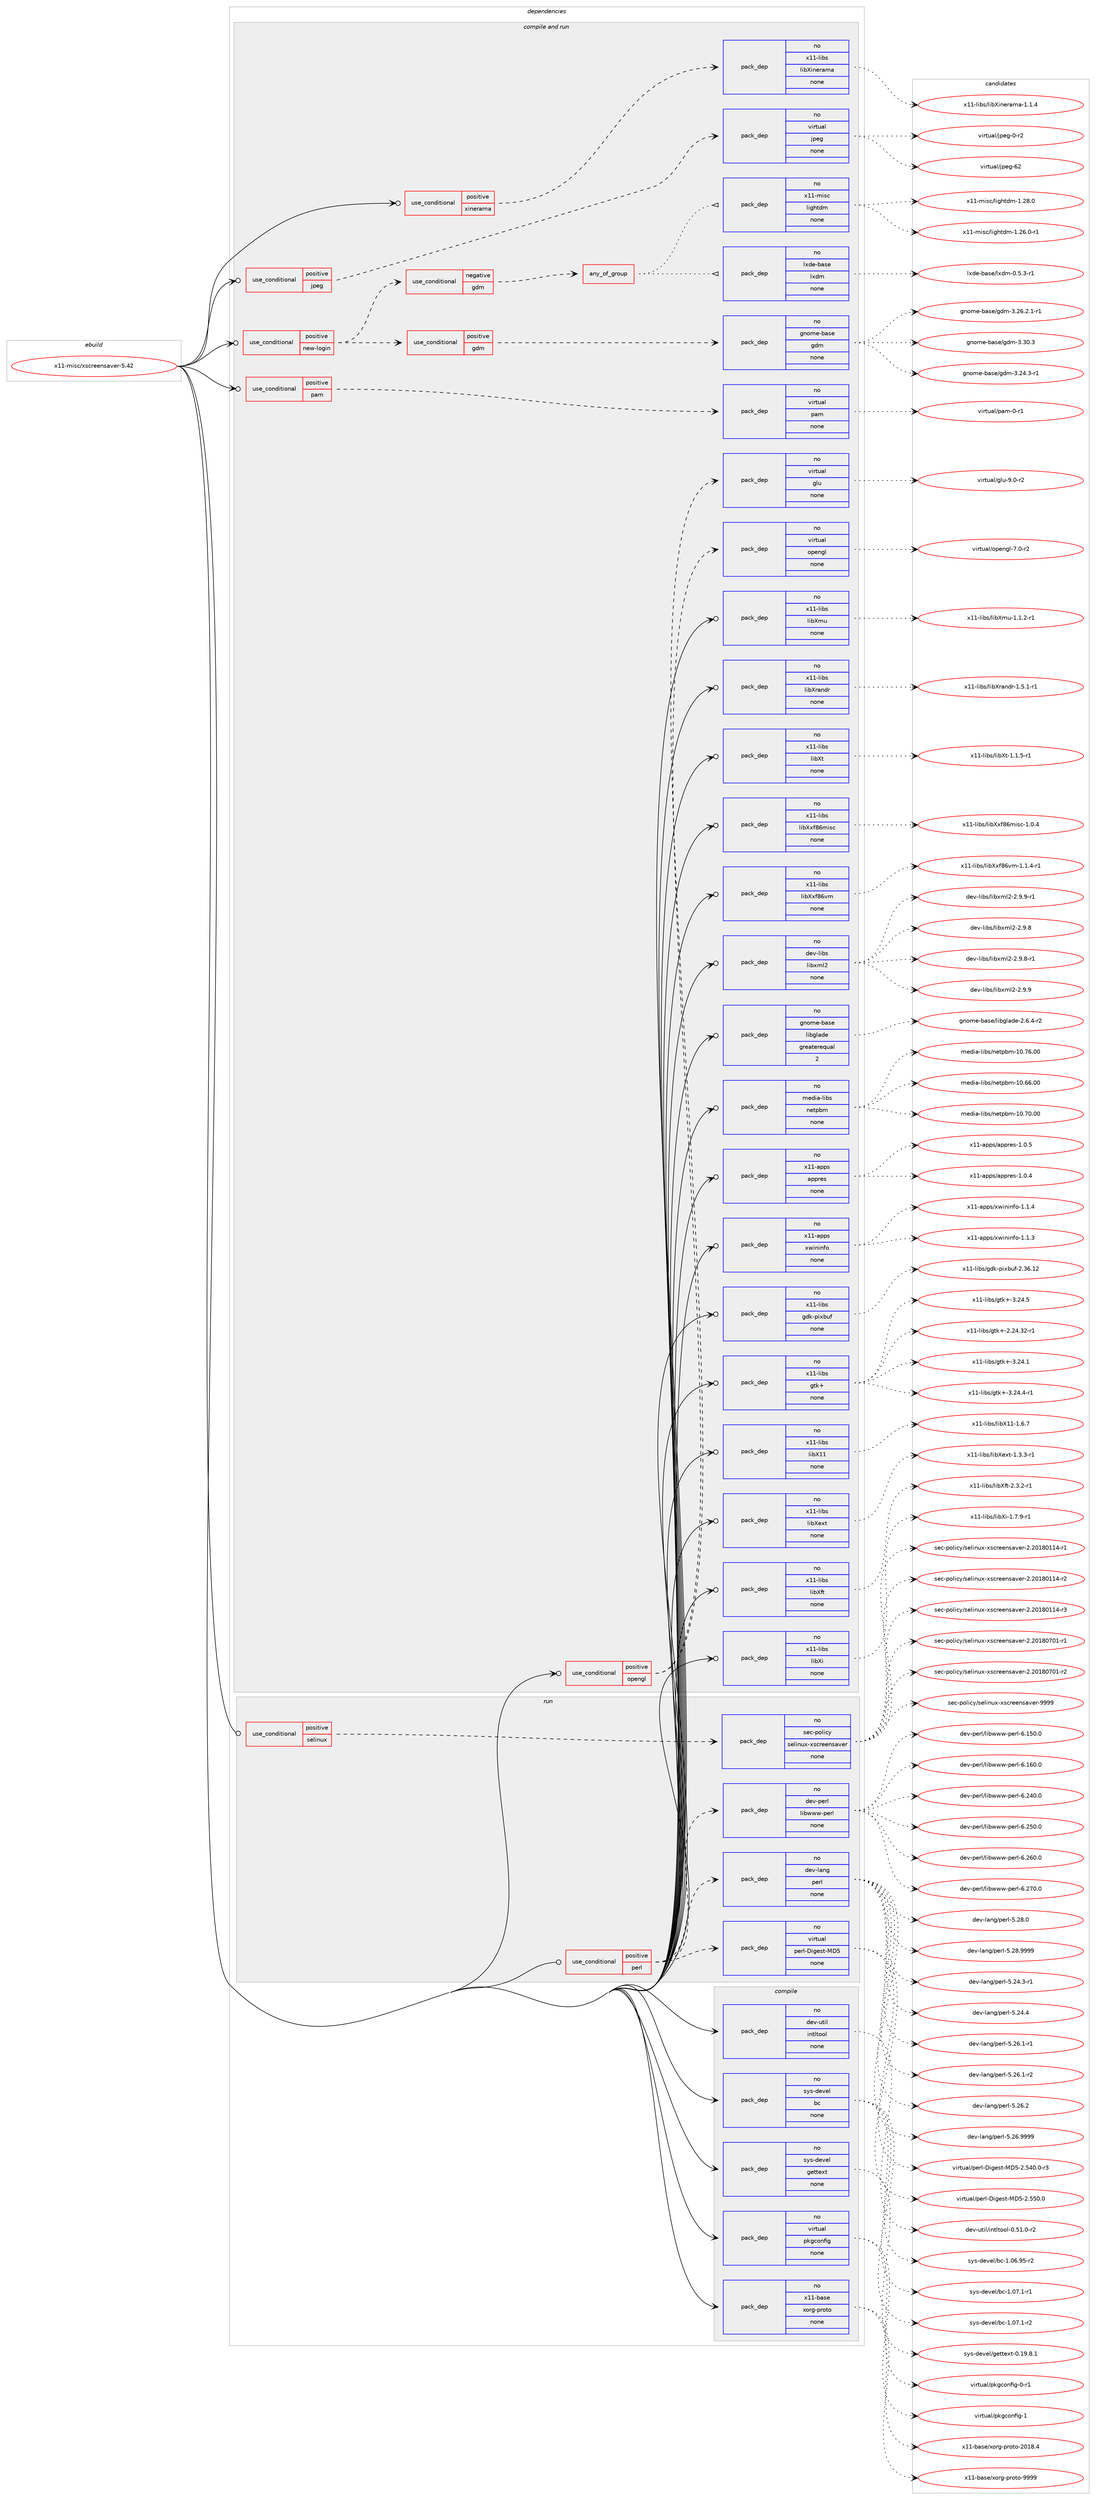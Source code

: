 digraph prolog {

# *************
# Graph options
# *************

newrank=true;
concentrate=true;
compound=true;
graph [rankdir=LR,fontname=Helvetica,fontsize=10,ranksep=1.5];#, ranksep=2.5, nodesep=0.2];
edge  [arrowhead=vee];
node  [fontname=Helvetica,fontsize=10];

# **********
# The ebuild
# **********

subgraph cluster_leftcol {
color=gray;
rank=same;
label=<<i>ebuild</i>>;
id [label="x11-misc/xscreensaver-5.42", color=red, width=4, href="../x11-misc/xscreensaver-5.42.svg"];
}

# ****************
# The dependencies
# ****************

subgraph cluster_midcol {
color=gray;
label=<<i>dependencies</i>>;
subgraph cluster_compile {
fillcolor="#eeeeee";
style=filled;
label=<<i>compile</i>>;
subgraph pack1269517 {
dependency1766155 [label=<<TABLE BORDER="0" CELLBORDER="1" CELLSPACING="0" CELLPADDING="4" WIDTH="220"><TR><TD ROWSPAN="6" CELLPADDING="30">pack_dep</TD></TR><TR><TD WIDTH="110">no</TD></TR><TR><TD>dev-util</TD></TR><TR><TD>intltool</TD></TR><TR><TD>none</TD></TR><TR><TD></TD></TR></TABLE>>, shape=none, color=blue];
}
id:e -> dependency1766155:w [weight=20,style="solid",arrowhead="vee"];
subgraph pack1269518 {
dependency1766156 [label=<<TABLE BORDER="0" CELLBORDER="1" CELLSPACING="0" CELLPADDING="4" WIDTH="220"><TR><TD ROWSPAN="6" CELLPADDING="30">pack_dep</TD></TR><TR><TD WIDTH="110">no</TD></TR><TR><TD>sys-devel</TD></TR><TR><TD>bc</TD></TR><TR><TD>none</TD></TR><TR><TD></TD></TR></TABLE>>, shape=none, color=blue];
}
id:e -> dependency1766156:w [weight=20,style="solid",arrowhead="vee"];
subgraph pack1269519 {
dependency1766157 [label=<<TABLE BORDER="0" CELLBORDER="1" CELLSPACING="0" CELLPADDING="4" WIDTH="220"><TR><TD ROWSPAN="6" CELLPADDING="30">pack_dep</TD></TR><TR><TD WIDTH="110">no</TD></TR><TR><TD>sys-devel</TD></TR><TR><TD>gettext</TD></TR><TR><TD>none</TD></TR><TR><TD></TD></TR></TABLE>>, shape=none, color=blue];
}
id:e -> dependency1766157:w [weight=20,style="solid",arrowhead="vee"];
subgraph pack1269520 {
dependency1766158 [label=<<TABLE BORDER="0" CELLBORDER="1" CELLSPACING="0" CELLPADDING="4" WIDTH="220"><TR><TD ROWSPAN="6" CELLPADDING="30">pack_dep</TD></TR><TR><TD WIDTH="110">no</TD></TR><TR><TD>virtual</TD></TR><TR><TD>pkgconfig</TD></TR><TR><TD>none</TD></TR><TR><TD></TD></TR></TABLE>>, shape=none, color=blue];
}
id:e -> dependency1766158:w [weight=20,style="solid",arrowhead="vee"];
subgraph pack1269521 {
dependency1766159 [label=<<TABLE BORDER="0" CELLBORDER="1" CELLSPACING="0" CELLPADDING="4" WIDTH="220"><TR><TD ROWSPAN="6" CELLPADDING="30">pack_dep</TD></TR><TR><TD WIDTH="110">no</TD></TR><TR><TD>x11-base</TD></TR><TR><TD>xorg-proto</TD></TR><TR><TD>none</TD></TR><TR><TD></TD></TR></TABLE>>, shape=none, color=blue];
}
id:e -> dependency1766159:w [weight=20,style="solid",arrowhead="vee"];
}
subgraph cluster_compileandrun {
fillcolor="#eeeeee";
style=filled;
label=<<i>compile and run</i>>;
subgraph cond466887 {
dependency1766160 [label=<<TABLE BORDER="0" CELLBORDER="1" CELLSPACING="0" CELLPADDING="4"><TR><TD ROWSPAN="3" CELLPADDING="10">use_conditional</TD></TR><TR><TD>positive</TD></TR><TR><TD>jpeg</TD></TR></TABLE>>, shape=none, color=red];
subgraph pack1269522 {
dependency1766161 [label=<<TABLE BORDER="0" CELLBORDER="1" CELLSPACING="0" CELLPADDING="4" WIDTH="220"><TR><TD ROWSPAN="6" CELLPADDING="30">pack_dep</TD></TR><TR><TD WIDTH="110">no</TD></TR><TR><TD>virtual</TD></TR><TR><TD>jpeg</TD></TR><TR><TD>none</TD></TR><TR><TD></TD></TR></TABLE>>, shape=none, color=blue];
}
dependency1766160:e -> dependency1766161:w [weight=20,style="dashed",arrowhead="vee"];
}
id:e -> dependency1766160:w [weight=20,style="solid",arrowhead="odotvee"];
subgraph cond466888 {
dependency1766162 [label=<<TABLE BORDER="0" CELLBORDER="1" CELLSPACING="0" CELLPADDING="4"><TR><TD ROWSPAN="3" CELLPADDING="10">use_conditional</TD></TR><TR><TD>positive</TD></TR><TR><TD>new-login</TD></TR></TABLE>>, shape=none, color=red];
subgraph cond466889 {
dependency1766163 [label=<<TABLE BORDER="0" CELLBORDER="1" CELLSPACING="0" CELLPADDING="4"><TR><TD ROWSPAN="3" CELLPADDING="10">use_conditional</TD></TR><TR><TD>positive</TD></TR><TR><TD>gdm</TD></TR></TABLE>>, shape=none, color=red];
subgraph pack1269523 {
dependency1766164 [label=<<TABLE BORDER="0" CELLBORDER="1" CELLSPACING="0" CELLPADDING="4" WIDTH="220"><TR><TD ROWSPAN="6" CELLPADDING="30">pack_dep</TD></TR><TR><TD WIDTH="110">no</TD></TR><TR><TD>gnome-base</TD></TR><TR><TD>gdm</TD></TR><TR><TD>none</TD></TR><TR><TD></TD></TR></TABLE>>, shape=none, color=blue];
}
dependency1766163:e -> dependency1766164:w [weight=20,style="dashed",arrowhead="vee"];
}
dependency1766162:e -> dependency1766163:w [weight=20,style="dashed",arrowhead="vee"];
subgraph cond466890 {
dependency1766165 [label=<<TABLE BORDER="0" CELLBORDER="1" CELLSPACING="0" CELLPADDING="4"><TR><TD ROWSPAN="3" CELLPADDING="10">use_conditional</TD></TR><TR><TD>negative</TD></TR><TR><TD>gdm</TD></TR></TABLE>>, shape=none, color=red];
subgraph any28743 {
dependency1766166 [label=<<TABLE BORDER="0" CELLBORDER="1" CELLSPACING="0" CELLPADDING="4"><TR><TD CELLPADDING="10">any_of_group</TD></TR></TABLE>>, shape=none, color=red];subgraph pack1269524 {
dependency1766167 [label=<<TABLE BORDER="0" CELLBORDER="1" CELLSPACING="0" CELLPADDING="4" WIDTH="220"><TR><TD ROWSPAN="6" CELLPADDING="30">pack_dep</TD></TR><TR><TD WIDTH="110">no</TD></TR><TR><TD>x11-misc</TD></TR><TR><TD>lightdm</TD></TR><TR><TD>none</TD></TR><TR><TD></TD></TR></TABLE>>, shape=none, color=blue];
}
dependency1766166:e -> dependency1766167:w [weight=20,style="dotted",arrowhead="oinv"];
subgraph pack1269525 {
dependency1766168 [label=<<TABLE BORDER="0" CELLBORDER="1" CELLSPACING="0" CELLPADDING="4" WIDTH="220"><TR><TD ROWSPAN="6" CELLPADDING="30">pack_dep</TD></TR><TR><TD WIDTH="110">no</TD></TR><TR><TD>lxde-base</TD></TR><TR><TD>lxdm</TD></TR><TR><TD>none</TD></TR><TR><TD></TD></TR></TABLE>>, shape=none, color=blue];
}
dependency1766166:e -> dependency1766168:w [weight=20,style="dotted",arrowhead="oinv"];
}
dependency1766165:e -> dependency1766166:w [weight=20,style="dashed",arrowhead="vee"];
}
dependency1766162:e -> dependency1766165:w [weight=20,style="dashed",arrowhead="vee"];
}
id:e -> dependency1766162:w [weight=20,style="solid",arrowhead="odotvee"];
subgraph cond466891 {
dependency1766169 [label=<<TABLE BORDER="0" CELLBORDER="1" CELLSPACING="0" CELLPADDING="4"><TR><TD ROWSPAN="3" CELLPADDING="10">use_conditional</TD></TR><TR><TD>positive</TD></TR><TR><TD>opengl</TD></TR></TABLE>>, shape=none, color=red];
subgraph pack1269526 {
dependency1766170 [label=<<TABLE BORDER="0" CELLBORDER="1" CELLSPACING="0" CELLPADDING="4" WIDTH="220"><TR><TD ROWSPAN="6" CELLPADDING="30">pack_dep</TD></TR><TR><TD WIDTH="110">no</TD></TR><TR><TD>virtual</TD></TR><TR><TD>glu</TD></TR><TR><TD>none</TD></TR><TR><TD></TD></TR></TABLE>>, shape=none, color=blue];
}
dependency1766169:e -> dependency1766170:w [weight=20,style="dashed",arrowhead="vee"];
subgraph pack1269527 {
dependency1766171 [label=<<TABLE BORDER="0" CELLBORDER="1" CELLSPACING="0" CELLPADDING="4" WIDTH="220"><TR><TD ROWSPAN="6" CELLPADDING="30">pack_dep</TD></TR><TR><TD WIDTH="110">no</TD></TR><TR><TD>virtual</TD></TR><TR><TD>opengl</TD></TR><TR><TD>none</TD></TR><TR><TD></TD></TR></TABLE>>, shape=none, color=blue];
}
dependency1766169:e -> dependency1766171:w [weight=20,style="dashed",arrowhead="vee"];
}
id:e -> dependency1766169:w [weight=20,style="solid",arrowhead="odotvee"];
subgraph cond466892 {
dependency1766172 [label=<<TABLE BORDER="0" CELLBORDER="1" CELLSPACING="0" CELLPADDING="4"><TR><TD ROWSPAN="3" CELLPADDING="10">use_conditional</TD></TR><TR><TD>positive</TD></TR><TR><TD>pam</TD></TR></TABLE>>, shape=none, color=red];
subgraph pack1269528 {
dependency1766173 [label=<<TABLE BORDER="0" CELLBORDER="1" CELLSPACING="0" CELLPADDING="4" WIDTH="220"><TR><TD ROWSPAN="6" CELLPADDING="30">pack_dep</TD></TR><TR><TD WIDTH="110">no</TD></TR><TR><TD>virtual</TD></TR><TR><TD>pam</TD></TR><TR><TD>none</TD></TR><TR><TD></TD></TR></TABLE>>, shape=none, color=blue];
}
dependency1766172:e -> dependency1766173:w [weight=20,style="dashed",arrowhead="vee"];
}
id:e -> dependency1766172:w [weight=20,style="solid",arrowhead="odotvee"];
subgraph cond466893 {
dependency1766174 [label=<<TABLE BORDER="0" CELLBORDER="1" CELLSPACING="0" CELLPADDING="4"><TR><TD ROWSPAN="3" CELLPADDING="10">use_conditional</TD></TR><TR><TD>positive</TD></TR><TR><TD>xinerama</TD></TR></TABLE>>, shape=none, color=red];
subgraph pack1269529 {
dependency1766175 [label=<<TABLE BORDER="0" CELLBORDER="1" CELLSPACING="0" CELLPADDING="4" WIDTH="220"><TR><TD ROWSPAN="6" CELLPADDING="30">pack_dep</TD></TR><TR><TD WIDTH="110">no</TD></TR><TR><TD>x11-libs</TD></TR><TR><TD>libXinerama</TD></TR><TR><TD>none</TD></TR><TR><TD></TD></TR></TABLE>>, shape=none, color=blue];
}
dependency1766174:e -> dependency1766175:w [weight=20,style="dashed",arrowhead="vee"];
}
id:e -> dependency1766174:w [weight=20,style="solid",arrowhead="odotvee"];
subgraph pack1269530 {
dependency1766176 [label=<<TABLE BORDER="0" CELLBORDER="1" CELLSPACING="0" CELLPADDING="4" WIDTH="220"><TR><TD ROWSPAN="6" CELLPADDING="30">pack_dep</TD></TR><TR><TD WIDTH="110">no</TD></TR><TR><TD>dev-libs</TD></TR><TR><TD>libxml2</TD></TR><TR><TD>none</TD></TR><TR><TD></TD></TR></TABLE>>, shape=none, color=blue];
}
id:e -> dependency1766176:w [weight=20,style="solid",arrowhead="odotvee"];
subgraph pack1269531 {
dependency1766177 [label=<<TABLE BORDER="0" CELLBORDER="1" CELLSPACING="0" CELLPADDING="4" WIDTH="220"><TR><TD ROWSPAN="6" CELLPADDING="30">pack_dep</TD></TR><TR><TD WIDTH="110">no</TD></TR><TR><TD>gnome-base</TD></TR><TR><TD>libglade</TD></TR><TR><TD>greaterequal</TD></TR><TR><TD>2</TD></TR></TABLE>>, shape=none, color=blue];
}
id:e -> dependency1766177:w [weight=20,style="solid",arrowhead="odotvee"];
subgraph pack1269532 {
dependency1766178 [label=<<TABLE BORDER="0" CELLBORDER="1" CELLSPACING="0" CELLPADDING="4" WIDTH="220"><TR><TD ROWSPAN="6" CELLPADDING="30">pack_dep</TD></TR><TR><TD WIDTH="110">no</TD></TR><TR><TD>media-libs</TD></TR><TR><TD>netpbm</TD></TR><TR><TD>none</TD></TR><TR><TD></TD></TR></TABLE>>, shape=none, color=blue];
}
id:e -> dependency1766178:w [weight=20,style="solid",arrowhead="odotvee"];
subgraph pack1269533 {
dependency1766179 [label=<<TABLE BORDER="0" CELLBORDER="1" CELLSPACING="0" CELLPADDING="4" WIDTH="220"><TR><TD ROWSPAN="6" CELLPADDING="30">pack_dep</TD></TR><TR><TD WIDTH="110">no</TD></TR><TR><TD>x11-apps</TD></TR><TR><TD>appres</TD></TR><TR><TD>none</TD></TR><TR><TD></TD></TR></TABLE>>, shape=none, color=blue];
}
id:e -> dependency1766179:w [weight=20,style="solid",arrowhead="odotvee"];
subgraph pack1269534 {
dependency1766180 [label=<<TABLE BORDER="0" CELLBORDER="1" CELLSPACING="0" CELLPADDING="4" WIDTH="220"><TR><TD ROWSPAN="6" CELLPADDING="30">pack_dep</TD></TR><TR><TD WIDTH="110">no</TD></TR><TR><TD>x11-apps</TD></TR><TR><TD>xwininfo</TD></TR><TR><TD>none</TD></TR><TR><TD></TD></TR></TABLE>>, shape=none, color=blue];
}
id:e -> dependency1766180:w [weight=20,style="solid",arrowhead="odotvee"];
subgraph pack1269535 {
dependency1766181 [label=<<TABLE BORDER="0" CELLBORDER="1" CELLSPACING="0" CELLPADDING="4" WIDTH="220"><TR><TD ROWSPAN="6" CELLPADDING="30">pack_dep</TD></TR><TR><TD WIDTH="110">no</TD></TR><TR><TD>x11-libs</TD></TR><TR><TD>gdk-pixbuf</TD></TR><TR><TD>none</TD></TR><TR><TD></TD></TR></TABLE>>, shape=none, color=blue];
}
id:e -> dependency1766181:w [weight=20,style="solid",arrowhead="odotvee"];
subgraph pack1269536 {
dependency1766182 [label=<<TABLE BORDER="0" CELLBORDER="1" CELLSPACING="0" CELLPADDING="4" WIDTH="220"><TR><TD ROWSPAN="6" CELLPADDING="30">pack_dep</TD></TR><TR><TD WIDTH="110">no</TD></TR><TR><TD>x11-libs</TD></TR><TR><TD>gtk+</TD></TR><TR><TD>none</TD></TR><TR><TD></TD></TR></TABLE>>, shape=none, color=blue];
}
id:e -> dependency1766182:w [weight=20,style="solid",arrowhead="odotvee"];
subgraph pack1269537 {
dependency1766183 [label=<<TABLE BORDER="0" CELLBORDER="1" CELLSPACING="0" CELLPADDING="4" WIDTH="220"><TR><TD ROWSPAN="6" CELLPADDING="30">pack_dep</TD></TR><TR><TD WIDTH="110">no</TD></TR><TR><TD>x11-libs</TD></TR><TR><TD>libX11</TD></TR><TR><TD>none</TD></TR><TR><TD></TD></TR></TABLE>>, shape=none, color=blue];
}
id:e -> dependency1766183:w [weight=20,style="solid",arrowhead="odotvee"];
subgraph pack1269538 {
dependency1766184 [label=<<TABLE BORDER="0" CELLBORDER="1" CELLSPACING="0" CELLPADDING="4" WIDTH="220"><TR><TD ROWSPAN="6" CELLPADDING="30">pack_dep</TD></TR><TR><TD WIDTH="110">no</TD></TR><TR><TD>x11-libs</TD></TR><TR><TD>libXext</TD></TR><TR><TD>none</TD></TR><TR><TD></TD></TR></TABLE>>, shape=none, color=blue];
}
id:e -> dependency1766184:w [weight=20,style="solid",arrowhead="odotvee"];
subgraph pack1269539 {
dependency1766185 [label=<<TABLE BORDER="0" CELLBORDER="1" CELLSPACING="0" CELLPADDING="4" WIDTH="220"><TR><TD ROWSPAN="6" CELLPADDING="30">pack_dep</TD></TR><TR><TD WIDTH="110">no</TD></TR><TR><TD>x11-libs</TD></TR><TR><TD>libXft</TD></TR><TR><TD>none</TD></TR><TR><TD></TD></TR></TABLE>>, shape=none, color=blue];
}
id:e -> dependency1766185:w [weight=20,style="solid",arrowhead="odotvee"];
subgraph pack1269540 {
dependency1766186 [label=<<TABLE BORDER="0" CELLBORDER="1" CELLSPACING="0" CELLPADDING="4" WIDTH="220"><TR><TD ROWSPAN="6" CELLPADDING="30">pack_dep</TD></TR><TR><TD WIDTH="110">no</TD></TR><TR><TD>x11-libs</TD></TR><TR><TD>libXi</TD></TR><TR><TD>none</TD></TR><TR><TD></TD></TR></TABLE>>, shape=none, color=blue];
}
id:e -> dependency1766186:w [weight=20,style="solid",arrowhead="odotvee"];
subgraph pack1269541 {
dependency1766187 [label=<<TABLE BORDER="0" CELLBORDER="1" CELLSPACING="0" CELLPADDING="4" WIDTH="220"><TR><TD ROWSPAN="6" CELLPADDING="30">pack_dep</TD></TR><TR><TD WIDTH="110">no</TD></TR><TR><TD>x11-libs</TD></TR><TR><TD>libXmu</TD></TR><TR><TD>none</TD></TR><TR><TD></TD></TR></TABLE>>, shape=none, color=blue];
}
id:e -> dependency1766187:w [weight=20,style="solid",arrowhead="odotvee"];
subgraph pack1269542 {
dependency1766188 [label=<<TABLE BORDER="0" CELLBORDER="1" CELLSPACING="0" CELLPADDING="4" WIDTH="220"><TR><TD ROWSPAN="6" CELLPADDING="30">pack_dep</TD></TR><TR><TD WIDTH="110">no</TD></TR><TR><TD>x11-libs</TD></TR><TR><TD>libXrandr</TD></TR><TR><TD>none</TD></TR><TR><TD></TD></TR></TABLE>>, shape=none, color=blue];
}
id:e -> dependency1766188:w [weight=20,style="solid",arrowhead="odotvee"];
subgraph pack1269543 {
dependency1766189 [label=<<TABLE BORDER="0" CELLBORDER="1" CELLSPACING="0" CELLPADDING="4" WIDTH="220"><TR><TD ROWSPAN="6" CELLPADDING="30">pack_dep</TD></TR><TR><TD WIDTH="110">no</TD></TR><TR><TD>x11-libs</TD></TR><TR><TD>libXt</TD></TR><TR><TD>none</TD></TR><TR><TD></TD></TR></TABLE>>, shape=none, color=blue];
}
id:e -> dependency1766189:w [weight=20,style="solid",arrowhead="odotvee"];
subgraph pack1269544 {
dependency1766190 [label=<<TABLE BORDER="0" CELLBORDER="1" CELLSPACING="0" CELLPADDING="4" WIDTH="220"><TR><TD ROWSPAN="6" CELLPADDING="30">pack_dep</TD></TR><TR><TD WIDTH="110">no</TD></TR><TR><TD>x11-libs</TD></TR><TR><TD>libXxf86misc</TD></TR><TR><TD>none</TD></TR><TR><TD></TD></TR></TABLE>>, shape=none, color=blue];
}
id:e -> dependency1766190:w [weight=20,style="solid",arrowhead="odotvee"];
subgraph pack1269545 {
dependency1766191 [label=<<TABLE BORDER="0" CELLBORDER="1" CELLSPACING="0" CELLPADDING="4" WIDTH="220"><TR><TD ROWSPAN="6" CELLPADDING="30">pack_dep</TD></TR><TR><TD WIDTH="110">no</TD></TR><TR><TD>x11-libs</TD></TR><TR><TD>libXxf86vm</TD></TR><TR><TD>none</TD></TR><TR><TD></TD></TR></TABLE>>, shape=none, color=blue];
}
id:e -> dependency1766191:w [weight=20,style="solid",arrowhead="odotvee"];
}
subgraph cluster_run {
fillcolor="#eeeeee";
style=filled;
label=<<i>run</i>>;
subgraph cond466894 {
dependency1766192 [label=<<TABLE BORDER="0" CELLBORDER="1" CELLSPACING="0" CELLPADDING="4"><TR><TD ROWSPAN="3" CELLPADDING="10">use_conditional</TD></TR><TR><TD>positive</TD></TR><TR><TD>perl</TD></TR></TABLE>>, shape=none, color=red];
subgraph pack1269546 {
dependency1766193 [label=<<TABLE BORDER="0" CELLBORDER="1" CELLSPACING="0" CELLPADDING="4" WIDTH="220"><TR><TD ROWSPAN="6" CELLPADDING="30">pack_dep</TD></TR><TR><TD WIDTH="110">no</TD></TR><TR><TD>dev-lang</TD></TR><TR><TD>perl</TD></TR><TR><TD>none</TD></TR><TR><TD></TD></TR></TABLE>>, shape=none, color=blue];
}
dependency1766192:e -> dependency1766193:w [weight=20,style="dashed",arrowhead="vee"];
subgraph pack1269547 {
dependency1766194 [label=<<TABLE BORDER="0" CELLBORDER="1" CELLSPACING="0" CELLPADDING="4" WIDTH="220"><TR><TD ROWSPAN="6" CELLPADDING="30">pack_dep</TD></TR><TR><TD WIDTH="110">no</TD></TR><TR><TD>dev-perl</TD></TR><TR><TD>libwww-perl</TD></TR><TR><TD>none</TD></TR><TR><TD></TD></TR></TABLE>>, shape=none, color=blue];
}
dependency1766192:e -> dependency1766194:w [weight=20,style="dashed",arrowhead="vee"];
subgraph pack1269548 {
dependency1766195 [label=<<TABLE BORDER="0" CELLBORDER="1" CELLSPACING="0" CELLPADDING="4" WIDTH="220"><TR><TD ROWSPAN="6" CELLPADDING="30">pack_dep</TD></TR><TR><TD WIDTH="110">no</TD></TR><TR><TD>virtual</TD></TR><TR><TD>perl-Digest-MD5</TD></TR><TR><TD>none</TD></TR><TR><TD></TD></TR></TABLE>>, shape=none, color=blue];
}
dependency1766192:e -> dependency1766195:w [weight=20,style="dashed",arrowhead="vee"];
}
id:e -> dependency1766192:w [weight=20,style="solid",arrowhead="odot"];
subgraph cond466895 {
dependency1766196 [label=<<TABLE BORDER="0" CELLBORDER="1" CELLSPACING="0" CELLPADDING="4"><TR><TD ROWSPAN="3" CELLPADDING="10">use_conditional</TD></TR><TR><TD>positive</TD></TR><TR><TD>selinux</TD></TR></TABLE>>, shape=none, color=red];
subgraph pack1269549 {
dependency1766197 [label=<<TABLE BORDER="0" CELLBORDER="1" CELLSPACING="0" CELLPADDING="4" WIDTH="220"><TR><TD ROWSPAN="6" CELLPADDING="30">pack_dep</TD></TR><TR><TD WIDTH="110">no</TD></TR><TR><TD>sec-policy</TD></TR><TR><TD>selinux-xscreensaver</TD></TR><TR><TD>none</TD></TR><TR><TD></TD></TR></TABLE>>, shape=none, color=blue];
}
dependency1766196:e -> dependency1766197:w [weight=20,style="dashed",arrowhead="vee"];
}
id:e -> dependency1766196:w [weight=20,style="solid",arrowhead="odot"];
}
}

# **************
# The candidates
# **************

subgraph cluster_choices {
rank=same;
color=gray;
label=<<i>candidates</i>>;

subgraph choice1269517 {
color=black;
nodesep=1;
choice1001011184511711610510847105110116108116111111108454846534946484511450 [label="dev-util/intltool-0.51.0-r2", color=red, width=4,href="../dev-util/intltool-0.51.0-r2.svg"];
dependency1766155:e -> choice1001011184511711610510847105110116108116111111108454846534946484511450:w [style=dotted,weight="100"];
}
subgraph choice1269518 {
color=black;
nodesep=1;
choice1151211154510010111810110847989945494648544657534511450 [label="sys-devel/bc-1.06.95-r2", color=red, width=4,href="../sys-devel/bc-1.06.95-r2.svg"];
choice11512111545100101118101108479899454946485546494511449 [label="sys-devel/bc-1.07.1-r1", color=red, width=4,href="../sys-devel/bc-1.07.1-r1.svg"];
choice11512111545100101118101108479899454946485546494511450 [label="sys-devel/bc-1.07.1-r2", color=red, width=4,href="../sys-devel/bc-1.07.1-r2.svg"];
dependency1766156:e -> choice1151211154510010111810110847989945494648544657534511450:w [style=dotted,weight="100"];
dependency1766156:e -> choice11512111545100101118101108479899454946485546494511449:w [style=dotted,weight="100"];
dependency1766156:e -> choice11512111545100101118101108479899454946485546494511450:w [style=dotted,weight="100"];
}
subgraph choice1269519 {
color=black;
nodesep=1;
choice1151211154510010111810110847103101116116101120116454846495746564649 [label="sys-devel/gettext-0.19.8.1", color=red, width=4,href="../sys-devel/gettext-0.19.8.1.svg"];
dependency1766157:e -> choice1151211154510010111810110847103101116116101120116454846495746564649:w [style=dotted,weight="100"];
}
subgraph choice1269520 {
color=black;
nodesep=1;
choice11810511411611797108471121071039911111010210510345484511449 [label="virtual/pkgconfig-0-r1", color=red, width=4,href="../virtual/pkgconfig-0-r1.svg"];
choice1181051141161179710847112107103991111101021051034549 [label="virtual/pkgconfig-1", color=red, width=4,href="../virtual/pkgconfig-1.svg"];
dependency1766158:e -> choice11810511411611797108471121071039911111010210510345484511449:w [style=dotted,weight="100"];
dependency1766158:e -> choice1181051141161179710847112107103991111101021051034549:w [style=dotted,weight="100"];
}
subgraph choice1269521 {
color=black;
nodesep=1;
choice1204949459897115101471201111141034511211411111611145504849564652 [label="x11-base/xorg-proto-2018.4", color=red, width=4,href="../x11-base/xorg-proto-2018.4.svg"];
choice120494945989711510147120111114103451121141111161114557575757 [label="x11-base/xorg-proto-9999", color=red, width=4,href="../x11-base/xorg-proto-9999.svg"];
dependency1766159:e -> choice1204949459897115101471201111141034511211411111611145504849564652:w [style=dotted,weight="100"];
dependency1766159:e -> choice120494945989711510147120111114103451121141111161114557575757:w [style=dotted,weight="100"];
}
subgraph choice1269522 {
color=black;
nodesep=1;
choice118105114116117971084710611210110345484511450 [label="virtual/jpeg-0-r2", color=red, width=4,href="../virtual/jpeg-0-r2.svg"];
choice1181051141161179710847106112101103455450 [label="virtual/jpeg-62", color=red, width=4,href="../virtual/jpeg-62.svg"];
dependency1766161:e -> choice118105114116117971084710611210110345484511450:w [style=dotted,weight="100"];
dependency1766161:e -> choice1181051141161179710847106112101103455450:w [style=dotted,weight="100"];
}
subgraph choice1269523 {
color=black;
nodesep=1;
choice10311011110910145989711510147103100109455146505246514511449 [label="gnome-base/gdm-3.24.3-r1", color=red, width=4,href="../gnome-base/gdm-3.24.3-r1.svg"];
choice103110111109101459897115101471031001094551465054465046494511449 [label="gnome-base/gdm-3.26.2.1-r1", color=red, width=4,href="../gnome-base/gdm-3.26.2.1-r1.svg"];
choice1031101111091014598971151014710310010945514651484651 [label="gnome-base/gdm-3.30.3", color=red, width=4,href="../gnome-base/gdm-3.30.3.svg"];
dependency1766164:e -> choice10311011110910145989711510147103100109455146505246514511449:w [style=dotted,weight="100"];
dependency1766164:e -> choice103110111109101459897115101471031001094551465054465046494511449:w [style=dotted,weight="100"];
dependency1766164:e -> choice1031101111091014598971151014710310010945514651484651:w [style=dotted,weight="100"];
}
subgraph choice1269524 {
color=black;
nodesep=1;
choice1204949451091051159947108105103104116100109454946505446484511449 [label="x11-misc/lightdm-1.26.0-r1", color=red, width=4,href="../x11-misc/lightdm-1.26.0-r1.svg"];
choice120494945109105115994710810510310411610010945494650564648 [label="x11-misc/lightdm-1.28.0", color=red, width=4,href="../x11-misc/lightdm-1.28.0.svg"];
dependency1766167:e -> choice1204949451091051159947108105103104116100109454946505446484511449:w [style=dotted,weight="100"];
dependency1766167:e -> choice120494945109105115994710810510310411610010945494650564648:w [style=dotted,weight="100"];
}
subgraph choice1269525 {
color=black;
nodesep=1;
choice108120100101459897115101471081201001094548465346514511449 [label="lxde-base/lxdm-0.5.3-r1", color=red, width=4,href="../lxde-base/lxdm-0.5.3-r1.svg"];
dependency1766168:e -> choice108120100101459897115101471081201001094548465346514511449:w [style=dotted,weight="100"];
}
subgraph choice1269526 {
color=black;
nodesep=1;
choice1181051141161179710847103108117455746484511450 [label="virtual/glu-9.0-r2", color=red, width=4,href="../virtual/glu-9.0-r2.svg"];
dependency1766170:e -> choice1181051141161179710847103108117455746484511450:w [style=dotted,weight="100"];
}
subgraph choice1269527 {
color=black;
nodesep=1;
choice1181051141161179710847111112101110103108455546484511450 [label="virtual/opengl-7.0-r2", color=red, width=4,href="../virtual/opengl-7.0-r2.svg"];
dependency1766171:e -> choice1181051141161179710847111112101110103108455546484511450:w [style=dotted,weight="100"];
}
subgraph choice1269528 {
color=black;
nodesep=1;
choice11810511411611797108471129710945484511449 [label="virtual/pam-0-r1", color=red, width=4,href="../virtual/pam-0-r1.svg"];
dependency1766173:e -> choice11810511411611797108471129710945484511449:w [style=dotted,weight="100"];
}
subgraph choice1269529 {
color=black;
nodesep=1;
choice120494945108105981154710810598881051101011149710997454946494652 [label="x11-libs/libXinerama-1.1.4", color=red, width=4,href="../x11-libs/libXinerama-1.1.4.svg"];
dependency1766175:e -> choice120494945108105981154710810598881051101011149710997454946494652:w [style=dotted,weight="100"];
}
subgraph choice1269530 {
color=black;
nodesep=1;
choice1001011184510810598115471081059812010910850455046574656 [label="dev-libs/libxml2-2.9.8", color=red, width=4,href="../dev-libs/libxml2-2.9.8.svg"];
choice10010111845108105981154710810598120109108504550465746564511449 [label="dev-libs/libxml2-2.9.8-r1", color=red, width=4,href="../dev-libs/libxml2-2.9.8-r1.svg"];
choice1001011184510810598115471081059812010910850455046574657 [label="dev-libs/libxml2-2.9.9", color=red, width=4,href="../dev-libs/libxml2-2.9.9.svg"];
choice10010111845108105981154710810598120109108504550465746574511449 [label="dev-libs/libxml2-2.9.9-r1", color=red, width=4,href="../dev-libs/libxml2-2.9.9-r1.svg"];
dependency1766176:e -> choice1001011184510810598115471081059812010910850455046574656:w [style=dotted,weight="100"];
dependency1766176:e -> choice10010111845108105981154710810598120109108504550465746564511449:w [style=dotted,weight="100"];
dependency1766176:e -> choice1001011184510810598115471081059812010910850455046574657:w [style=dotted,weight="100"];
dependency1766176:e -> choice10010111845108105981154710810598120109108504550465746574511449:w [style=dotted,weight="100"];
}
subgraph choice1269531 {
color=black;
nodesep=1;
choice1031101111091014598971151014710810598103108971001014550465446524511450 [label="gnome-base/libglade-2.6.4-r2", color=red, width=4,href="../gnome-base/libglade-2.6.4-r2.svg"];
dependency1766177:e -> choice1031101111091014598971151014710810598103108971001014550465446524511450:w [style=dotted,weight="100"];
}
subgraph choice1269532 {
color=black;
nodesep=1;
choice1091011001059745108105981154711010111611298109454948465454464848 [label="media-libs/netpbm-10.66.00", color=red, width=4,href="../media-libs/netpbm-10.66.00.svg"];
choice1091011001059745108105981154711010111611298109454948465548464848 [label="media-libs/netpbm-10.70.00", color=red, width=4,href="../media-libs/netpbm-10.70.00.svg"];
choice1091011001059745108105981154711010111611298109454948465554464848 [label="media-libs/netpbm-10.76.00", color=red, width=4,href="../media-libs/netpbm-10.76.00.svg"];
dependency1766178:e -> choice1091011001059745108105981154711010111611298109454948465454464848:w [style=dotted,weight="100"];
dependency1766178:e -> choice1091011001059745108105981154711010111611298109454948465548464848:w [style=dotted,weight="100"];
dependency1766178:e -> choice1091011001059745108105981154711010111611298109454948465554464848:w [style=dotted,weight="100"];
}
subgraph choice1269533 {
color=black;
nodesep=1;
choice120494945971121121154797112112114101115454946484652 [label="x11-apps/appres-1.0.4", color=red, width=4,href="../x11-apps/appres-1.0.4.svg"];
choice120494945971121121154797112112114101115454946484653 [label="x11-apps/appres-1.0.5", color=red, width=4,href="../x11-apps/appres-1.0.5.svg"];
dependency1766179:e -> choice120494945971121121154797112112114101115454946484652:w [style=dotted,weight="100"];
dependency1766179:e -> choice120494945971121121154797112112114101115454946484653:w [style=dotted,weight="100"];
}
subgraph choice1269534 {
color=black;
nodesep=1;
choice1204949459711211211547120119105110105110102111454946494651 [label="x11-apps/xwininfo-1.1.3", color=red, width=4,href="../x11-apps/xwininfo-1.1.3.svg"];
choice1204949459711211211547120119105110105110102111454946494652 [label="x11-apps/xwininfo-1.1.4", color=red, width=4,href="../x11-apps/xwininfo-1.1.4.svg"];
dependency1766180:e -> choice1204949459711211211547120119105110105110102111454946494651:w [style=dotted,weight="100"];
dependency1766180:e -> choice1204949459711211211547120119105110105110102111454946494652:w [style=dotted,weight="100"];
}
subgraph choice1269535 {
color=black;
nodesep=1;
choice120494945108105981154710310010745112105120981171024550465154464950 [label="x11-libs/gdk-pixbuf-2.36.12", color=red, width=4,href="../x11-libs/gdk-pixbuf-2.36.12.svg"];
dependency1766181:e -> choice120494945108105981154710310010745112105120981171024550465154464950:w [style=dotted,weight="100"];
}
subgraph choice1269536 {
color=black;
nodesep=1;
choice12049494510810598115471031161074345504650524651504511449 [label="x11-libs/gtk+-2.24.32-r1", color=red, width=4,href="../x11-libs/gtk+-2.24.32-r1.svg"];
choice12049494510810598115471031161074345514650524649 [label="x11-libs/gtk+-3.24.1", color=red, width=4,href="../x11-libs/gtk+-3.24.1.svg"];
choice120494945108105981154710311610743455146505246524511449 [label="x11-libs/gtk+-3.24.4-r1", color=red, width=4,href="../x11-libs/gtk+-3.24.4-r1.svg"];
choice12049494510810598115471031161074345514650524653 [label="x11-libs/gtk+-3.24.5", color=red, width=4,href="../x11-libs/gtk+-3.24.5.svg"];
dependency1766182:e -> choice12049494510810598115471031161074345504650524651504511449:w [style=dotted,weight="100"];
dependency1766182:e -> choice12049494510810598115471031161074345514650524649:w [style=dotted,weight="100"];
dependency1766182:e -> choice120494945108105981154710311610743455146505246524511449:w [style=dotted,weight="100"];
dependency1766182:e -> choice12049494510810598115471031161074345514650524653:w [style=dotted,weight="100"];
}
subgraph choice1269537 {
color=black;
nodesep=1;
choice120494945108105981154710810598884949454946544655 [label="x11-libs/libX11-1.6.7", color=red, width=4,href="../x11-libs/libX11-1.6.7.svg"];
dependency1766183:e -> choice120494945108105981154710810598884949454946544655:w [style=dotted,weight="100"];
}
subgraph choice1269538 {
color=black;
nodesep=1;
choice120494945108105981154710810598881011201164549465146514511449 [label="x11-libs/libXext-1.3.3-r1", color=red, width=4,href="../x11-libs/libXext-1.3.3-r1.svg"];
dependency1766184:e -> choice120494945108105981154710810598881011201164549465146514511449:w [style=dotted,weight="100"];
}
subgraph choice1269539 {
color=black;
nodesep=1;
choice120494945108105981154710810598881021164550465146504511449 [label="x11-libs/libXft-2.3.2-r1", color=red, width=4,href="../x11-libs/libXft-2.3.2-r1.svg"];
dependency1766185:e -> choice120494945108105981154710810598881021164550465146504511449:w [style=dotted,weight="100"];
}
subgraph choice1269540 {
color=black;
nodesep=1;
choice120494945108105981154710810598881054549465546574511449 [label="x11-libs/libXi-1.7.9-r1", color=red, width=4,href="../x11-libs/libXi-1.7.9-r1.svg"];
dependency1766186:e -> choice120494945108105981154710810598881054549465546574511449:w [style=dotted,weight="100"];
}
subgraph choice1269541 {
color=black;
nodesep=1;
choice120494945108105981154710810598881091174549464946504511449 [label="x11-libs/libXmu-1.1.2-r1", color=red, width=4,href="../x11-libs/libXmu-1.1.2-r1.svg"];
dependency1766187:e -> choice120494945108105981154710810598881091174549464946504511449:w [style=dotted,weight="100"];
}
subgraph choice1269542 {
color=black;
nodesep=1;
choice12049494510810598115471081059888114971101001144549465346494511449 [label="x11-libs/libXrandr-1.5.1-r1", color=red, width=4,href="../x11-libs/libXrandr-1.5.1-r1.svg"];
dependency1766188:e -> choice12049494510810598115471081059888114971101001144549465346494511449:w [style=dotted,weight="100"];
}
subgraph choice1269543 {
color=black;
nodesep=1;
choice120494945108105981154710810598881164549464946534511449 [label="x11-libs/libXt-1.1.5-r1", color=red, width=4,href="../x11-libs/libXt-1.1.5-r1.svg"];
dependency1766189:e -> choice120494945108105981154710810598881164549464946534511449:w [style=dotted,weight="100"];
}
subgraph choice1269544 {
color=black;
nodesep=1;
choice12049494510810598115471081059888120102565410910511599454946484652 [label="x11-libs/libXxf86misc-1.0.4", color=red, width=4,href="../x11-libs/libXxf86misc-1.0.4.svg"];
dependency1766190:e -> choice12049494510810598115471081059888120102565410910511599454946484652:w [style=dotted,weight="100"];
}
subgraph choice1269545 {
color=black;
nodesep=1;
choice1204949451081059811547108105988812010256541181094549464946524511449 [label="x11-libs/libXxf86vm-1.1.4-r1", color=red, width=4,href="../x11-libs/libXxf86vm-1.1.4-r1.svg"];
dependency1766191:e -> choice1204949451081059811547108105988812010256541181094549464946524511449:w [style=dotted,weight="100"];
}
subgraph choice1269546 {
color=black;
nodesep=1;
choice100101118451089711010347112101114108455346505246514511449 [label="dev-lang/perl-5.24.3-r1", color=red, width=4,href="../dev-lang/perl-5.24.3-r1.svg"];
choice10010111845108971101034711210111410845534650524652 [label="dev-lang/perl-5.24.4", color=red, width=4,href="../dev-lang/perl-5.24.4.svg"];
choice100101118451089711010347112101114108455346505446494511449 [label="dev-lang/perl-5.26.1-r1", color=red, width=4,href="../dev-lang/perl-5.26.1-r1.svg"];
choice100101118451089711010347112101114108455346505446494511450 [label="dev-lang/perl-5.26.1-r2", color=red, width=4,href="../dev-lang/perl-5.26.1-r2.svg"];
choice10010111845108971101034711210111410845534650544650 [label="dev-lang/perl-5.26.2", color=red, width=4,href="../dev-lang/perl-5.26.2.svg"];
choice10010111845108971101034711210111410845534650544657575757 [label="dev-lang/perl-5.26.9999", color=red, width=4,href="../dev-lang/perl-5.26.9999.svg"];
choice10010111845108971101034711210111410845534650564648 [label="dev-lang/perl-5.28.0", color=red, width=4,href="../dev-lang/perl-5.28.0.svg"];
choice10010111845108971101034711210111410845534650564657575757 [label="dev-lang/perl-5.28.9999", color=red, width=4,href="../dev-lang/perl-5.28.9999.svg"];
dependency1766193:e -> choice100101118451089711010347112101114108455346505246514511449:w [style=dotted,weight="100"];
dependency1766193:e -> choice10010111845108971101034711210111410845534650524652:w [style=dotted,weight="100"];
dependency1766193:e -> choice100101118451089711010347112101114108455346505446494511449:w [style=dotted,weight="100"];
dependency1766193:e -> choice100101118451089711010347112101114108455346505446494511450:w [style=dotted,weight="100"];
dependency1766193:e -> choice10010111845108971101034711210111410845534650544650:w [style=dotted,weight="100"];
dependency1766193:e -> choice10010111845108971101034711210111410845534650544657575757:w [style=dotted,weight="100"];
dependency1766193:e -> choice10010111845108971101034711210111410845534650564648:w [style=dotted,weight="100"];
dependency1766193:e -> choice10010111845108971101034711210111410845534650564657575757:w [style=dotted,weight="100"];
}
subgraph choice1269547 {
color=black;
nodesep=1;
choice100101118451121011141084710810598119119119451121011141084554464953484648 [label="dev-perl/libwww-perl-6.150.0", color=red, width=4,href="../dev-perl/libwww-perl-6.150.0.svg"];
choice100101118451121011141084710810598119119119451121011141084554464954484648 [label="dev-perl/libwww-perl-6.160.0", color=red, width=4,href="../dev-perl/libwww-perl-6.160.0.svg"];
choice100101118451121011141084710810598119119119451121011141084554465052484648 [label="dev-perl/libwww-perl-6.240.0", color=red, width=4,href="../dev-perl/libwww-perl-6.240.0.svg"];
choice100101118451121011141084710810598119119119451121011141084554465053484648 [label="dev-perl/libwww-perl-6.250.0", color=red, width=4,href="../dev-perl/libwww-perl-6.250.0.svg"];
choice100101118451121011141084710810598119119119451121011141084554465054484648 [label="dev-perl/libwww-perl-6.260.0", color=red, width=4,href="../dev-perl/libwww-perl-6.260.0.svg"];
choice100101118451121011141084710810598119119119451121011141084554465055484648 [label="dev-perl/libwww-perl-6.270.0", color=red, width=4,href="../dev-perl/libwww-perl-6.270.0.svg"];
dependency1766194:e -> choice100101118451121011141084710810598119119119451121011141084554464953484648:w [style=dotted,weight="100"];
dependency1766194:e -> choice100101118451121011141084710810598119119119451121011141084554464954484648:w [style=dotted,weight="100"];
dependency1766194:e -> choice100101118451121011141084710810598119119119451121011141084554465052484648:w [style=dotted,weight="100"];
dependency1766194:e -> choice100101118451121011141084710810598119119119451121011141084554465053484648:w [style=dotted,weight="100"];
dependency1766194:e -> choice100101118451121011141084710810598119119119451121011141084554465054484648:w [style=dotted,weight="100"];
dependency1766194:e -> choice100101118451121011141084710810598119119119451121011141084554465055484648:w [style=dotted,weight="100"];
}
subgraph choice1269548 {
color=black;
nodesep=1;
choice118105114116117971084711210111410845681051031011151164577685345504653524846484511451 [label="virtual/perl-Digest-MD5-2.540.0-r3", color=red, width=4,href="../virtual/perl-Digest-MD5-2.540.0-r3.svg"];
choice11810511411611797108471121011141084568105103101115116457768534550465353484648 [label="virtual/perl-Digest-MD5-2.550.0", color=red, width=4,href="../virtual/perl-Digest-MD5-2.550.0.svg"];
dependency1766195:e -> choice118105114116117971084711210111410845681051031011151164577685345504653524846484511451:w [style=dotted,weight="100"];
dependency1766195:e -> choice11810511411611797108471121011141084568105103101115116457768534550465353484648:w [style=dotted,weight="100"];
}
subgraph choice1269549 {
color=black;
nodesep=1;
choice1151019945112111108105991214711510110810511011712045120115991141011011101159711810111445504650484956484949524511449 [label="sec-policy/selinux-xscreensaver-2.20180114-r1", color=red, width=4,href="../sec-policy/selinux-xscreensaver-2.20180114-r1.svg"];
choice1151019945112111108105991214711510110810511011712045120115991141011011101159711810111445504650484956484949524511450 [label="sec-policy/selinux-xscreensaver-2.20180114-r2", color=red, width=4,href="../sec-policy/selinux-xscreensaver-2.20180114-r2.svg"];
choice1151019945112111108105991214711510110810511011712045120115991141011011101159711810111445504650484956484949524511451 [label="sec-policy/selinux-xscreensaver-2.20180114-r3", color=red, width=4,href="../sec-policy/selinux-xscreensaver-2.20180114-r3.svg"];
choice1151019945112111108105991214711510110810511011712045120115991141011011101159711810111445504650484956485548494511449 [label="sec-policy/selinux-xscreensaver-2.20180701-r1", color=red, width=4,href="../sec-policy/selinux-xscreensaver-2.20180701-r1.svg"];
choice1151019945112111108105991214711510110810511011712045120115991141011011101159711810111445504650484956485548494511450 [label="sec-policy/selinux-xscreensaver-2.20180701-r2", color=red, width=4,href="../sec-policy/selinux-xscreensaver-2.20180701-r2.svg"];
choice115101994511211110810599121471151011081051101171204512011599114101101110115971181011144557575757 [label="sec-policy/selinux-xscreensaver-9999", color=red, width=4,href="../sec-policy/selinux-xscreensaver-9999.svg"];
dependency1766197:e -> choice1151019945112111108105991214711510110810511011712045120115991141011011101159711810111445504650484956484949524511449:w [style=dotted,weight="100"];
dependency1766197:e -> choice1151019945112111108105991214711510110810511011712045120115991141011011101159711810111445504650484956484949524511450:w [style=dotted,weight="100"];
dependency1766197:e -> choice1151019945112111108105991214711510110810511011712045120115991141011011101159711810111445504650484956484949524511451:w [style=dotted,weight="100"];
dependency1766197:e -> choice1151019945112111108105991214711510110810511011712045120115991141011011101159711810111445504650484956485548494511449:w [style=dotted,weight="100"];
dependency1766197:e -> choice1151019945112111108105991214711510110810511011712045120115991141011011101159711810111445504650484956485548494511450:w [style=dotted,weight="100"];
dependency1766197:e -> choice115101994511211110810599121471151011081051101171204512011599114101101110115971181011144557575757:w [style=dotted,weight="100"];
}
}

}

